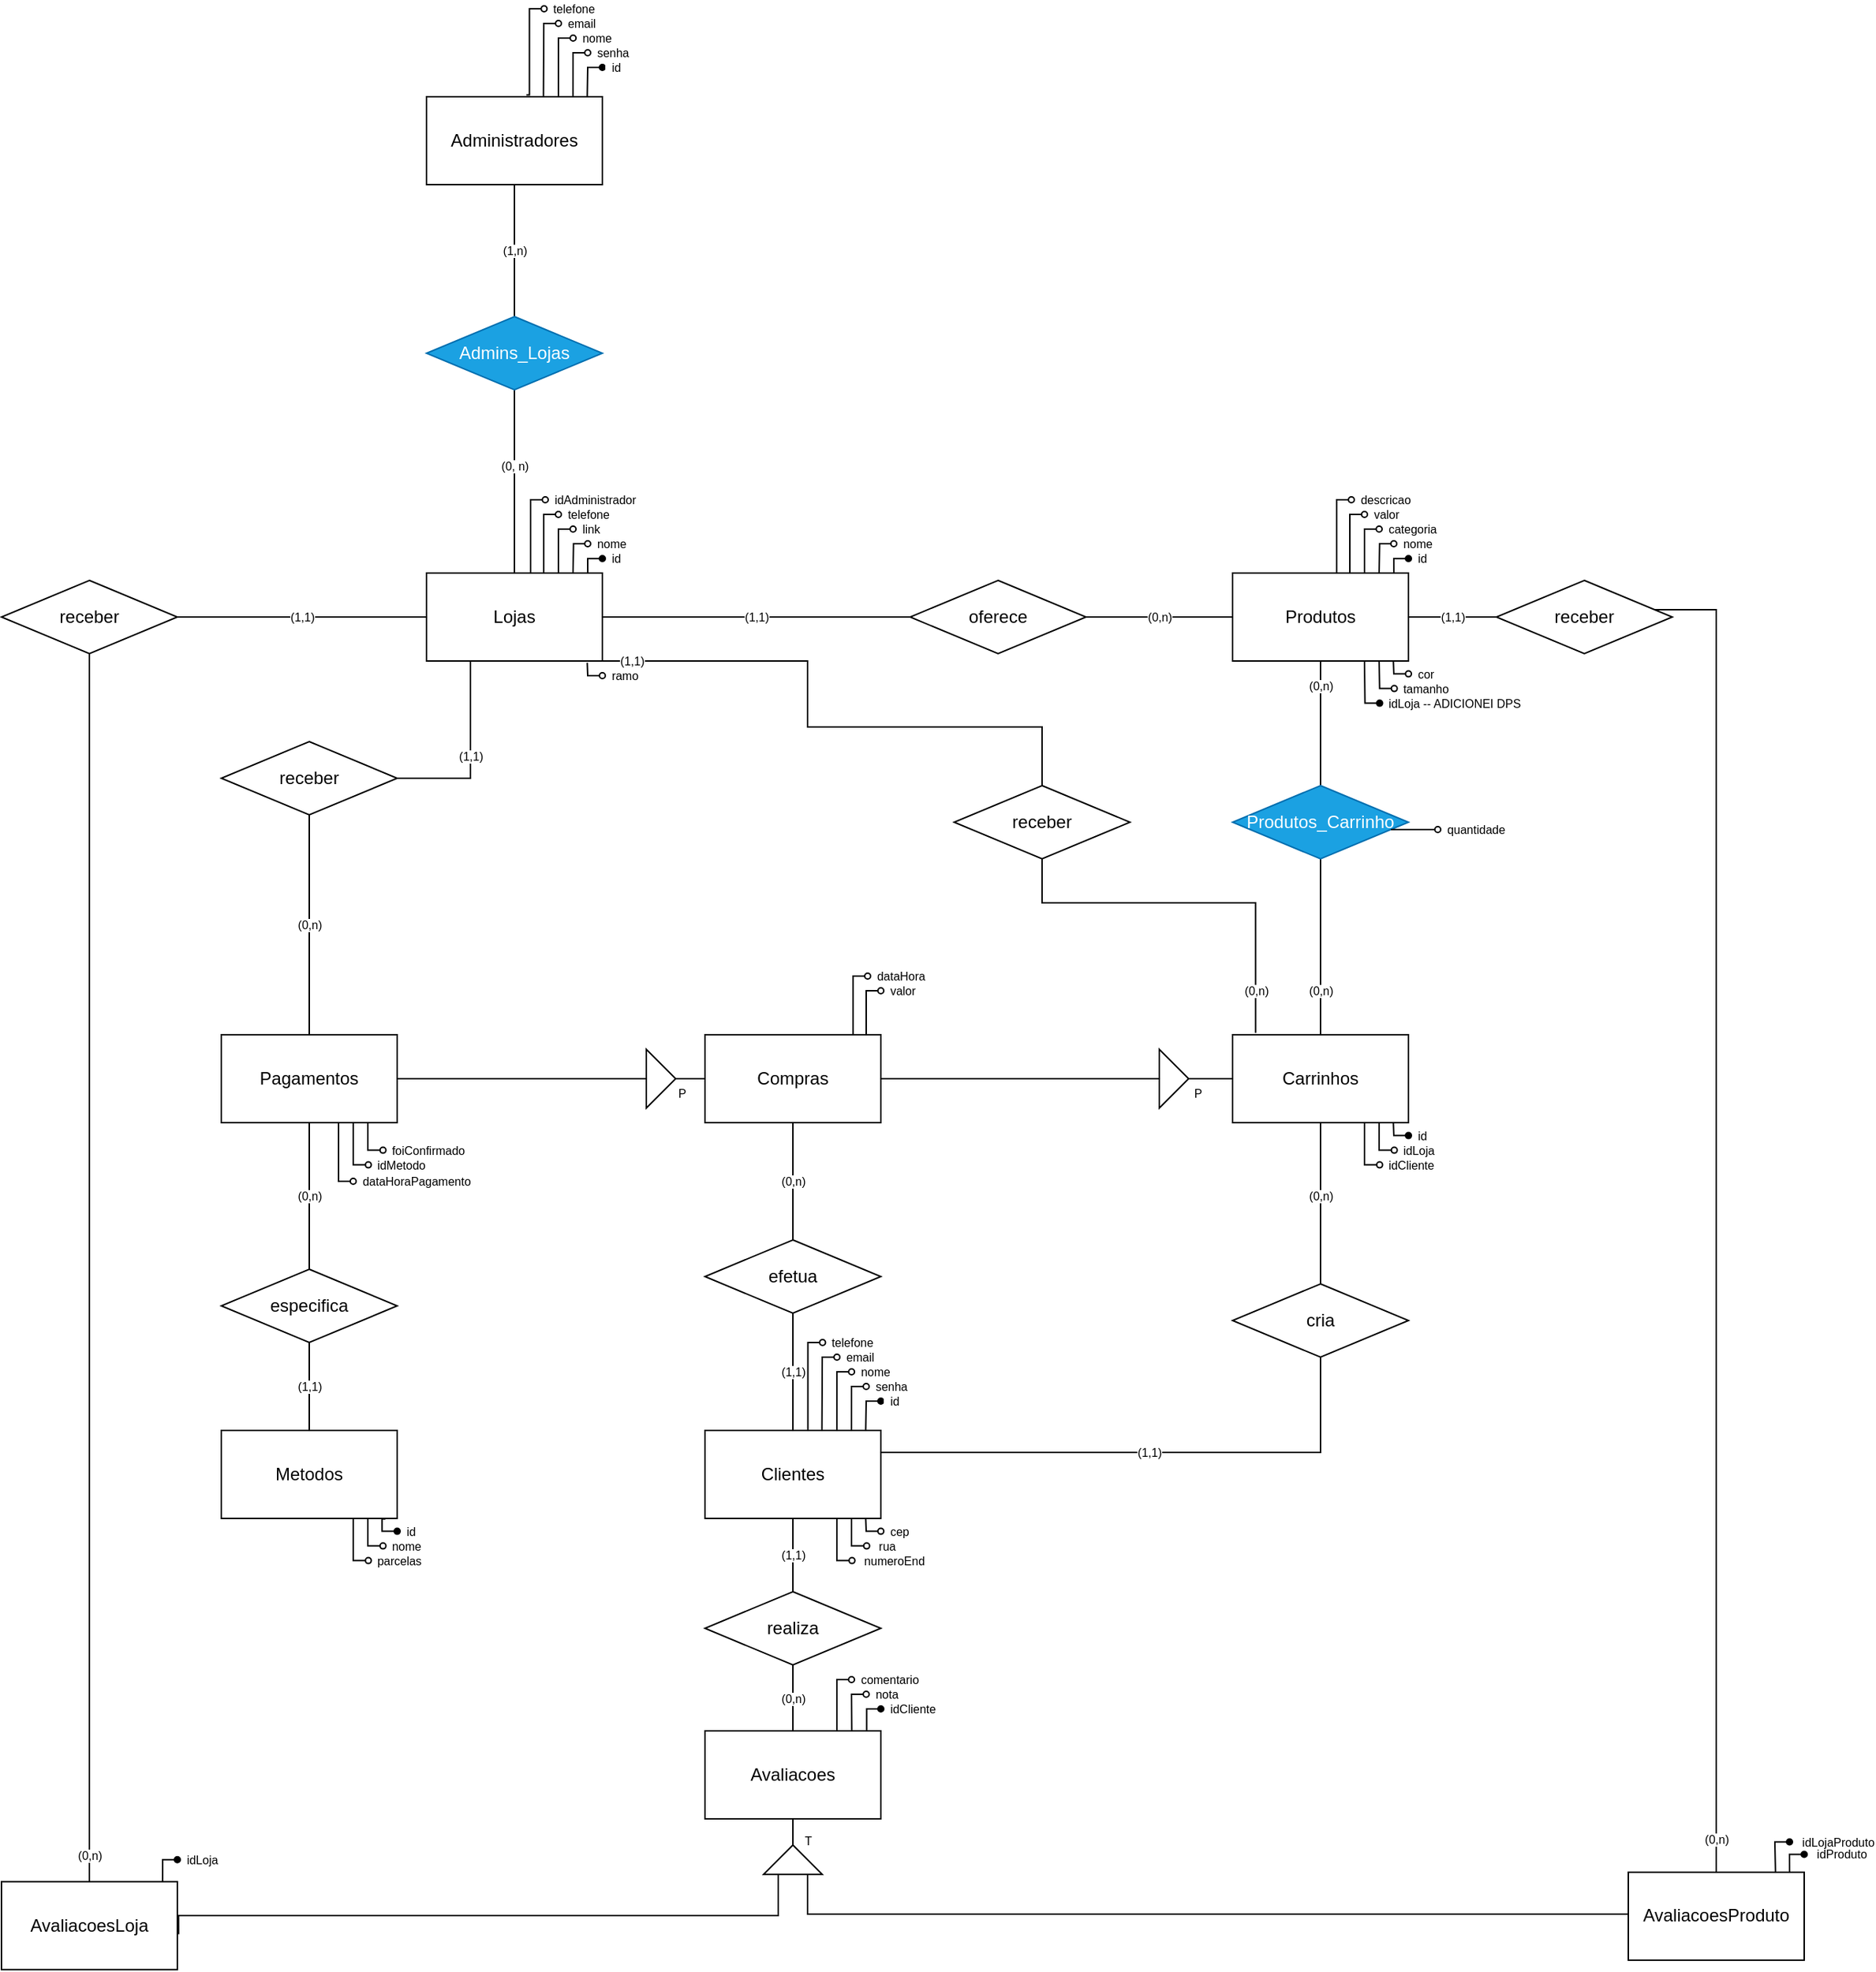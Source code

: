 <mxfile>
    <diagram id="R2lEEEUBdFMjLlhIrx00" name="Page-1">
        <mxGraphModel dx="958" dy="706" grid="1" gridSize="10" guides="1" tooltips="1" connect="1" arrows="1" fold="1" page="0" pageScale="1" pageWidth="850" pageHeight="1100" background="none" math="0" shadow="0" extFonts="Permanent Marker^https://fonts.googleapis.com/css?family=Permanent+Marker">
            <root>
                <mxCell id="0"/>
                <mxCell id="1" parent="0"/>
                <mxCell id="gfkWFcaRXmxyN_HxKn_e-24" value="(1,1)" style="edgeStyle=orthogonalEdgeStyle;rounded=0;orthogonalLoop=1;jettySize=auto;html=1;entryX=0;entryY=0.5;entryDx=0;entryDy=0;endArrow=none;endFill=0;endSize=3;fontSize=8;" parent="1" source="gfkWFcaRXmxyN_HxKn_e-1" target="gfkWFcaRXmxyN_HxKn_e-23" edge="1">
                    <mxGeometry relative="1" as="geometry"/>
                </mxCell>
                <mxCell id="gfkWFcaRXmxyN_HxKn_e-30" value="(0,n)" style="edgeStyle=orthogonalEdgeStyle;rounded=0;orthogonalLoop=1;jettySize=auto;html=1;entryX=0.5;entryY=0;entryDx=0;entryDy=0;fontSize=8;endArrow=none;endFill=0;endSize=3;" parent="1" source="gfkWFcaRXmxyN_HxKn_e-10" target="gfkWFcaRXmxyN_HxKn_e-26" edge="1">
                    <mxGeometry x="-0.6" relative="1" as="geometry">
                        <mxPoint as="offset"/>
                    </mxGeometry>
                </mxCell>
                <mxCell id="gfkWFcaRXmxyN_HxKn_e-44" value="(1,1)" style="edgeStyle=orthogonalEdgeStyle;rounded=0;orthogonalLoop=1;jettySize=auto;html=1;entryX=0;entryY=0.5;entryDx=0;entryDy=0;fontSize=8;endArrow=none;endFill=0;endSize=3;" parent="1" source="gfkWFcaRXmxyN_HxKn_e-10" target="gfkWFcaRXmxyN_HxKn_e-43" edge="1">
                    <mxGeometry relative="1" as="geometry"/>
                </mxCell>
                <mxCell id="gfkWFcaRXmxyN_HxKn_e-60" value="(0,n)" style="edgeStyle=orthogonalEdgeStyle;rounded=0;orthogonalLoop=1;jettySize=auto;html=1;entryX=0.5;entryY=1;entryDx=0;entryDy=0;fontSize=8;endArrow=none;endFill=0;endSize=3;" parent="1" source="gfkWFcaRXmxyN_HxKn_e-15" target="gfkWFcaRXmxyN_HxKn_e-62" edge="1">
                    <mxGeometry relative="1" as="geometry">
                        <mxPoint x="-40" y="640.0" as="targetPoint"/>
                    </mxGeometry>
                </mxCell>
                <mxCell id="gfkWFcaRXmxyN_HxKn_e-15" value="Pagamentos" style="rounded=0;whiteSpace=wrap;html=1;" parent="1" vertex="1">
                    <mxGeometry x="-100" y="710" width="120" height="60" as="geometry"/>
                </mxCell>
                <mxCell id="gfkWFcaRXmxyN_HxKn_e-55" value="(0,n)" style="edgeStyle=orthogonalEdgeStyle;rounded=0;orthogonalLoop=1;jettySize=auto;html=1;fontSize=8;endArrow=none;endFill=0;endSize=3;exitX=0.5;exitY=0;exitDx=0;exitDy=0;entryX=0.5;entryY=1;entryDx=0;entryDy=0;" parent="1" source="gfkWFcaRXmxyN_HxKn_e-18" target="gfkWFcaRXmxyN_HxKn_e-49" edge="1">
                    <mxGeometry x="-0.958" relative="1" as="geometry">
                        <mxPoint x="120" y="770" as="targetPoint"/>
                        <mxPoint as="offset"/>
                    </mxGeometry>
                </mxCell>
                <mxCell id="gfkWFcaRXmxyN_HxKn_e-21" value="(1,n)" style="edgeStyle=orthogonalEdgeStyle;rounded=0;orthogonalLoop=1;jettySize=auto;html=1;exitX=0.5;exitY=0;exitDx=0;exitDy=0;entryX=0.5;entryY=1;entryDx=0;entryDy=0;endArrow=none;endFill=0;endSize=3;fontSize=8;" parent="1" source="gfkWFcaRXmxyN_HxKn_e-20" target="gfkWFcaRXmxyN_HxKn_e-16" edge="1">
                    <mxGeometry relative="1" as="geometry"/>
                </mxCell>
                <mxCell id="gfkWFcaRXmxyN_HxKn_e-22" value="(0, n)" style="edgeStyle=orthogonalEdgeStyle;rounded=0;orthogonalLoop=1;jettySize=auto;html=1;exitX=0.5;exitY=1;exitDx=0;exitDy=0;entryX=0.5;entryY=0;entryDx=0;entryDy=0;endArrow=none;endFill=0;endSize=3;fontSize=8;" parent="1" source="gfkWFcaRXmxyN_HxKn_e-20" target="gfkWFcaRXmxyN_HxKn_e-1" edge="1">
                    <mxGeometry x="-0.167" relative="1" as="geometry">
                        <mxPoint as="offset"/>
                    </mxGeometry>
                </mxCell>
                <mxCell id="gfkWFcaRXmxyN_HxKn_e-20" value="Admins_Lojas" style="rhombus;whiteSpace=wrap;html=1;rounded=0;fillColor=#1ba1e2;fontColor=#ffffff;strokeColor=#006EAF;" parent="1" vertex="1">
                    <mxGeometry x="40" y="220" width="120" height="50" as="geometry"/>
                </mxCell>
                <mxCell id="gfkWFcaRXmxyN_HxKn_e-25" value="(0,n)" style="edgeStyle=orthogonalEdgeStyle;rounded=0;orthogonalLoop=1;jettySize=auto;html=1;entryX=0;entryY=0.5;entryDx=0;entryDy=0;endArrow=none;endFill=0;endSize=3;fontSize=8;" parent="1" source="gfkWFcaRXmxyN_HxKn_e-23" target="gfkWFcaRXmxyN_HxKn_e-10" edge="1">
                    <mxGeometry relative="1" as="geometry"/>
                </mxCell>
                <mxCell id="gfkWFcaRXmxyN_HxKn_e-23" value="oferece" style="rhombus;whiteSpace=wrap;html=1;rounded=0;" parent="1" vertex="1">
                    <mxGeometry x="370" y="400" width="120" height="50" as="geometry"/>
                </mxCell>
                <mxCell id="gfkWFcaRXmxyN_HxKn_e-31" value="(0,n)" style="edgeStyle=orthogonalEdgeStyle;rounded=0;orthogonalLoop=1;jettySize=auto;html=1;entryX=0.5;entryY=0;entryDx=0;entryDy=0;fontSize=8;endArrow=none;endFill=0;endSize=3;" parent="1" source="gfkWFcaRXmxyN_HxKn_e-26" target="gfkWFcaRXmxyN_HxKn_e-13" edge="1">
                    <mxGeometry x="0.5" relative="1" as="geometry">
                        <mxPoint as="offset"/>
                    </mxGeometry>
                </mxCell>
                <mxCell id="gfkWFcaRXmxyN_HxKn_e-38" value="(0,n)" style="edgeStyle=orthogonalEdgeStyle;rounded=0;orthogonalLoop=1;jettySize=auto;html=1;entryX=0.5;entryY=1;entryDx=0;entryDy=0;fontSize=8;endArrow=none;endFill=0;endSize=3;" parent="1" source="gfkWFcaRXmxyN_HxKn_e-37" target="gfkWFcaRXmxyN_HxKn_e-14" edge="1">
                    <mxGeometry relative="1" as="geometry"/>
                </mxCell>
                <mxCell id="gfkWFcaRXmxyN_HxKn_e-39" value="(1,1)" style="edgeStyle=orthogonalEdgeStyle;rounded=0;orthogonalLoop=1;jettySize=auto;html=1;entryX=0.5;entryY=0;entryDx=0;entryDy=0;fontSize=8;endArrow=none;endFill=0;endSize=3;" parent="1" source="gfkWFcaRXmxyN_HxKn_e-37" target="gfkWFcaRXmxyN_HxKn_e-12" edge="1">
                    <mxGeometry relative="1" as="geometry"/>
                </mxCell>
                <mxCell id="gfkWFcaRXmxyN_HxKn_e-37" value="efetua" style="rhombus;whiteSpace=wrap;html=1;rounded=0;" parent="1" vertex="1">
                    <mxGeometry x="230" y="850" width="120" height="50" as="geometry"/>
                </mxCell>
                <mxCell id="gfkWFcaRXmxyN_HxKn_e-45" value="(0,n)" style="edgeStyle=orthogonalEdgeStyle;rounded=0;orthogonalLoop=1;jettySize=auto;html=1;entryX=1;entryY=0.5;entryDx=0;entryDy=0;fontSize=8;endArrow=none;endFill=0;endSize=3;" parent="1" source="gfkWFcaRXmxyN_HxKn_e-43" target="gfkWFcaRXmxyN_HxKn_e-19" edge="1">
                    <mxGeometry x="0.773" relative="1" as="geometry">
                        <Array as="points">
                            <mxPoint x="920" y="420"/>
                            <mxPoint x="920" y="1305"/>
                        </Array>
                        <mxPoint as="offset"/>
                    </mxGeometry>
                </mxCell>
                <mxCell id="gfkWFcaRXmxyN_HxKn_e-43" value="receber" style="rhombus;whiteSpace=wrap;html=1;rounded=0;" parent="1" vertex="1">
                    <mxGeometry x="770" y="400" width="120" height="50" as="geometry"/>
                </mxCell>
                <mxCell id="gfkWFcaRXmxyN_HxKn_e-54" value="(1,1)" style="edgeStyle=orthogonalEdgeStyle;rounded=0;orthogonalLoop=1;jettySize=auto;html=1;fontSize=8;endArrow=none;endFill=0;endSize=3;" parent="1" source="gfkWFcaRXmxyN_HxKn_e-49" target="gfkWFcaRXmxyN_HxKn_e-1" edge="1">
                    <mxGeometry relative="1" as="geometry"/>
                </mxCell>
                <mxCell id="gfkWFcaRXmxyN_HxKn_e-49" value="receber" style="rhombus;whiteSpace=wrap;html=1;rounded=0;" parent="1" vertex="1">
                    <mxGeometry x="-250" y="400" width="120" height="50" as="geometry"/>
                </mxCell>
                <mxCell id="gfkWFcaRXmxyN_HxKn_e-63" value="(1,1)" style="edgeStyle=orthogonalEdgeStyle;rounded=0;orthogonalLoop=1;jettySize=auto;html=1;entryX=0.25;entryY=1;entryDx=0;entryDy=0;fontSize=8;endArrow=none;endFill=0;endSize=3;" parent="1" source="gfkWFcaRXmxyN_HxKn_e-62" target="gfkWFcaRXmxyN_HxKn_e-1" edge="1">
                    <mxGeometry relative="1" as="geometry"/>
                </mxCell>
                <mxCell id="gfkWFcaRXmxyN_HxKn_e-62" value="receber" style="rhombus;whiteSpace=wrap;html=1;rounded=0;" parent="1" vertex="1">
                    <mxGeometry x="-100" y="510" width="120" height="50" as="geometry"/>
                </mxCell>
                <mxCell id="Jxzh74amWTMp8yf76nDP-11" value="" style="group" parent="1" vertex="1" connectable="0">
                    <mxGeometry x="40" y="20" width="120" height="110" as="geometry"/>
                </mxCell>
                <mxCell id="Jxzh74amWTMp8yf76nDP-6" value="&amp;nbsp; id" style="edgeStyle=elbowEdgeStyle;rounded=0;orthogonalLoop=1;jettySize=auto;html=1;exitX=0.914;exitY=-0.002;exitDx=0;exitDy=0;endArrow=oval;endFill=1;endSize=4;exitPerimeter=0;fontSize=8;align=left;" parent="Jxzh74amWTMp8yf76nDP-11" source="gfkWFcaRXmxyN_HxKn_e-16" edge="1">
                    <mxGeometry x="1" relative="1" as="geometry">
                        <mxPoint x="120" y="30" as="targetPoint"/>
                        <Array as="points">
                            <mxPoint x="110" y="40"/>
                            <mxPoint x="110" y="40"/>
                        </Array>
                        <mxPoint as="offset"/>
                    </mxGeometry>
                </mxCell>
                <mxCell id="gfkWFcaRXmxyN_HxKn_e-16" value="Administradores" style="rounded=0;whiteSpace=wrap;html=1;" parent="Jxzh74amWTMp8yf76nDP-11" vertex="1">
                    <mxGeometry y="50" width="120" height="60" as="geometry"/>
                </mxCell>
                <mxCell id="Jxzh74amWTMp8yf76nDP-7" value="&amp;nbsp; senha" style="edgeStyle=elbowEdgeStyle;rounded=0;orthogonalLoop=1;jettySize=auto;html=1;endArrow=oval;endFill=0;endSize=4;exitX=0.833;exitY=0;exitDx=0;exitDy=0;exitPerimeter=0;fontSize=8;align=left;labelBackgroundColor=none;" parent="Jxzh74amWTMp8yf76nDP-11" source="gfkWFcaRXmxyN_HxKn_e-16" edge="1">
                    <mxGeometry x="0.998" relative="1" as="geometry">
                        <mxPoint x="110" y="20" as="targetPoint"/>
                        <mxPoint x="100" y="40" as="sourcePoint"/>
                        <Array as="points">
                            <mxPoint x="100" y="30"/>
                            <mxPoint x="100" y="30"/>
                        </Array>
                        <mxPoint as="offset"/>
                    </mxGeometry>
                </mxCell>
                <mxCell id="Jxzh74amWTMp8yf76nDP-8" value="&amp;nbsp; nome" style="edgeStyle=elbowEdgeStyle;rounded=0;orthogonalLoop=1;jettySize=auto;html=1;endArrow=oval;endFill=0;endSize=4;exitX=0.75;exitY=0;exitDx=0;exitDy=0;fontSize=8;align=left;labelBackgroundColor=none;" parent="Jxzh74amWTMp8yf76nDP-11" source="gfkWFcaRXmxyN_HxKn_e-16" edge="1">
                    <mxGeometry x="1" relative="1" as="geometry">
                        <mxPoint x="100.04" y="10" as="targetPoint"/>
                        <mxPoint x="90.0" y="40" as="sourcePoint"/>
                        <Array as="points">
                            <mxPoint x="90.04" y="20"/>
                            <mxPoint x="90.04" y="20"/>
                        </Array>
                        <mxPoint as="offset"/>
                    </mxGeometry>
                </mxCell>
                <mxCell id="Jxzh74amWTMp8yf76nDP-9" value="&amp;nbsp; email" style="edgeStyle=elbowEdgeStyle;rounded=0;orthogonalLoop=1;jettySize=auto;html=1;endArrow=oval;endFill=0;endSize=4;exitX=0.665;exitY=-0.002;exitDx=0;exitDy=0;fontSize=8;align=left;labelBackgroundColor=none;exitPerimeter=0;" parent="Jxzh74amWTMp8yf76nDP-11" source="gfkWFcaRXmxyN_HxKn_e-16" edge="1">
                    <mxGeometry x="1" relative="1" as="geometry">
                        <mxPoint x="90.04" as="targetPoint"/>
                        <mxPoint x="80" y="40" as="sourcePoint"/>
                        <Array as="points">
                            <mxPoint x="80.04" y="10"/>
                            <mxPoint x="80.04" y="10"/>
                        </Array>
                        <mxPoint as="offset"/>
                    </mxGeometry>
                </mxCell>
                <mxCell id="Jxzh74amWTMp8yf76nDP-10" value="&amp;nbsp; telefone" style="edgeStyle=elbowEdgeStyle;rounded=0;orthogonalLoop=1;jettySize=auto;html=1;endArrow=oval;endFill=0;endSize=4;exitX=0.568;exitY=-0.021;exitDx=0;exitDy=0;fontSize=8;align=left;labelBackgroundColor=none;exitPerimeter=0;" parent="Jxzh74amWTMp8yf76nDP-11" source="gfkWFcaRXmxyN_HxKn_e-16" edge="1">
                    <mxGeometry x="1" relative="1" as="geometry">
                        <mxPoint x="80.24" y="-10" as="targetPoint"/>
                        <mxPoint x="70.0" y="39.88" as="sourcePoint"/>
                        <Array as="points">
                            <mxPoint x="70.24"/>
                            <mxPoint x="70.24"/>
                        </Array>
                        <mxPoint as="offset"/>
                    </mxGeometry>
                </mxCell>
                <mxCell id="Jxzh74amWTMp8yf76nDP-73" value="" style="group" parent="1" vertex="1" connectable="0">
                    <mxGeometry x="230" y="930" width="120" height="138.8" as="geometry"/>
                </mxCell>
                <mxCell id="gfkWFcaRXmxyN_HxKn_e-12" value="Clientes" style="rounded=0;whiteSpace=wrap;html=1;" parent="Jxzh74amWTMp8yf76nDP-73" vertex="1">
                    <mxGeometry y="50" width="120" height="60" as="geometry"/>
                </mxCell>
                <mxCell id="Jxzh74amWTMp8yf76nDP-47" value="&amp;nbsp; id" style="edgeStyle=elbowEdgeStyle;rounded=0;orthogonalLoop=1;jettySize=auto;html=1;exitX=0.914;exitY=-0.002;exitDx=0;exitDy=0;endArrow=oval;endFill=1;endSize=4;exitPerimeter=0;fontSize=8;align=left;" parent="Jxzh74amWTMp8yf76nDP-73" edge="1">
                    <mxGeometry x="1" relative="1" as="geometry">
                        <mxPoint x="120" y="30" as="targetPoint"/>
                        <mxPoint x="109.68" y="49.88" as="sourcePoint"/>
                        <Array as="points">
                            <mxPoint x="110" y="40"/>
                            <mxPoint x="110" y="40"/>
                        </Array>
                        <mxPoint as="offset"/>
                    </mxGeometry>
                </mxCell>
                <mxCell id="Jxzh74amWTMp8yf76nDP-48" value="&amp;nbsp; senha" style="edgeStyle=elbowEdgeStyle;rounded=0;orthogonalLoop=1;jettySize=auto;html=1;endArrow=oval;endFill=0;endSize=4;exitX=0.833;exitY=0;exitDx=0;exitDy=0;exitPerimeter=0;fontSize=8;align=left;labelBackgroundColor=none;" parent="Jxzh74amWTMp8yf76nDP-73" edge="1">
                    <mxGeometry x="0.998" relative="1" as="geometry">
                        <mxPoint x="110" y="20" as="targetPoint"/>
                        <mxPoint x="99.96" y="50" as="sourcePoint"/>
                        <Array as="points">
                            <mxPoint x="100" y="30"/>
                            <mxPoint x="100" y="30"/>
                        </Array>
                        <mxPoint as="offset"/>
                    </mxGeometry>
                </mxCell>
                <mxCell id="Jxzh74amWTMp8yf76nDP-49" value="&amp;nbsp; nome" style="edgeStyle=elbowEdgeStyle;rounded=0;orthogonalLoop=1;jettySize=auto;html=1;endArrow=oval;endFill=0;endSize=4;exitX=0.75;exitY=0;exitDx=0;exitDy=0;fontSize=8;align=left;labelBackgroundColor=none;" parent="Jxzh74amWTMp8yf76nDP-73" edge="1">
                    <mxGeometry x="1" relative="1" as="geometry">
                        <mxPoint x="100.04" y="10" as="targetPoint"/>
                        <mxPoint x="90" y="50" as="sourcePoint"/>
                        <Array as="points">
                            <mxPoint x="90.04" y="20"/>
                            <mxPoint x="90.04" y="20"/>
                        </Array>
                        <mxPoint as="offset"/>
                    </mxGeometry>
                </mxCell>
                <mxCell id="Jxzh74amWTMp8yf76nDP-50" value="&amp;nbsp; email" style="edgeStyle=elbowEdgeStyle;rounded=0;orthogonalLoop=1;jettySize=auto;html=1;endArrow=oval;endFill=0;endSize=4;exitX=0.665;exitY=-0.002;exitDx=0;exitDy=0;fontSize=8;align=left;labelBackgroundColor=none;exitPerimeter=0;" parent="Jxzh74amWTMp8yf76nDP-73" edge="1">
                    <mxGeometry x="1" relative="1" as="geometry">
                        <mxPoint x="90.04" as="targetPoint"/>
                        <mxPoint x="79.8" y="49.88" as="sourcePoint"/>
                        <Array as="points">
                            <mxPoint x="80.04" y="10"/>
                            <mxPoint x="80.04" y="10"/>
                        </Array>
                        <mxPoint as="offset"/>
                    </mxGeometry>
                </mxCell>
                <mxCell id="Jxzh74amWTMp8yf76nDP-51" value="&amp;nbsp; telefone" style="edgeStyle=elbowEdgeStyle;rounded=0;orthogonalLoop=1;jettySize=auto;html=1;endArrow=oval;endFill=0;endSize=4;fontSize=8;align=left;labelBackgroundColor=none;" parent="Jxzh74amWTMp8yf76nDP-73" source="gfkWFcaRXmxyN_HxKn_e-12" edge="1">
                    <mxGeometry x="1" relative="1" as="geometry">
                        <mxPoint x="80.24" y="-10" as="targetPoint"/>
                        <mxPoint x="68.16" y="48.74" as="sourcePoint"/>
                        <Array as="points">
                            <mxPoint x="70.24"/>
                            <mxPoint x="70.24"/>
                        </Array>
                        <mxPoint as="offset"/>
                    </mxGeometry>
                </mxCell>
                <mxCell id="Jxzh74amWTMp8yf76nDP-52" value="&amp;nbsp; cep" style="edgeStyle=elbowEdgeStyle;rounded=0;orthogonalLoop=1;jettySize=auto;html=1;exitX=0.914;exitY=1.02;exitDx=0;exitDy=0;labelBackgroundColor=none;fontSize=8;endArrow=oval;endFill=0;endSize=4;exitPerimeter=0;align=left;" parent="Jxzh74amWTMp8yf76nDP-73" edge="1">
                    <mxGeometry x="1" relative="1" as="geometry">
                        <mxPoint x="120" y="118.8" as="targetPoint"/>
                        <mxPoint x="109.68" y="110" as="sourcePoint"/>
                        <Array as="points">
                            <mxPoint x="110" y="118.8"/>
                            <mxPoint x="90" y="118.8"/>
                        </Array>
                        <mxPoint as="offset"/>
                    </mxGeometry>
                </mxCell>
                <mxCell id="Jxzh74amWTMp8yf76nDP-53" value="&amp;nbsp; &amp;nbsp;rua" style="edgeStyle=elbowEdgeStyle;rounded=0;orthogonalLoop=1;jettySize=auto;html=1;labelBackgroundColor=none;fontSize=8;endArrow=oval;endFill=0;endSize=4;align=left;" parent="Jxzh74amWTMp8yf76nDP-73" edge="1">
                    <mxGeometry x="1" relative="1" as="geometry">
                        <mxPoint x="110.32" y="128.8" as="targetPoint"/>
                        <mxPoint x="100" y="110" as="sourcePoint"/>
                        <Array as="points">
                            <mxPoint x="100" y="80"/>
                            <mxPoint x="80.32" y="128.8"/>
                        </Array>
                        <mxPoint as="offset"/>
                    </mxGeometry>
                </mxCell>
                <mxCell id="Jxzh74amWTMp8yf76nDP-54" value="&amp;nbsp; &amp;nbsp;numeroEnd" style="edgeStyle=elbowEdgeStyle;rounded=0;orthogonalLoop=1;jettySize=auto;html=1;labelBackgroundColor=none;fontSize=8;endArrow=oval;endFill=0;endSize=4;align=left;exitX=0.75;exitY=1;exitDx=0;exitDy=0;" parent="Jxzh74amWTMp8yf76nDP-73" edge="1">
                    <mxGeometry x="0.994" relative="1" as="geometry">
                        <mxPoint x="100.32" y="138.8" as="targetPoint"/>
                        <mxPoint x="90" y="110" as="sourcePoint"/>
                        <Array as="points">
                            <mxPoint x="90" y="90"/>
                            <mxPoint x="70.32" y="138.8"/>
                        </Array>
                        <mxPoint as="offset"/>
                    </mxGeometry>
                </mxCell>
                <mxCell id="11" value="(1,1)" style="edgeStyle=elbowEdgeStyle;rounded=0;html=1;entryX=1;entryY=0.25;entryDx=0;entryDy=0;endArrow=none;endFill=0;exitX=0.5;exitY=1;exitDx=0;exitDy=0;jumpSize=5;fontSize=8;" parent="1" source="10" target="gfkWFcaRXmxyN_HxKn_e-12" edge="1">
                    <mxGeometry relative="1" as="geometry">
                        <Array as="points">
                            <mxPoint x="650" y="950"/>
                            <mxPoint x="640" y="970"/>
                        </Array>
                    </mxGeometry>
                </mxCell>
                <mxCell id="12" value="(0,n)" style="edgeStyle=elbowEdgeStyle;rounded=0;html=1;endArrow=none;endFill=0;exitX=0.5;exitY=0;exitDx=0;exitDy=0;fontSize=8;" parent="1" source="10" edge="1">
                    <mxGeometry relative="1" as="geometry">
                        <mxPoint x="640" y="770" as="targetPoint"/>
                        <Array as="points">
                            <mxPoint x="650" y="830"/>
                        </Array>
                    </mxGeometry>
                </mxCell>
                <mxCell id="10" value="cria" style="rhombus;whiteSpace=wrap;html=1;rounded=0;" parent="1" vertex="1">
                    <mxGeometry x="590" y="880" width="120" height="50" as="geometry"/>
                </mxCell>
                <mxCell id="20" value="(1,1)" style="edgeStyle=orthogonalEdgeStyle;rounded=0;jumpSize=5;html=1;entryX=0.75;entryY=1;entryDx=0;entryDy=0;fontSize=8;endArrow=none;endFill=0;" parent="1" source="19" target="gfkWFcaRXmxyN_HxKn_e-1" edge="1">
                    <mxGeometry x="0.76" relative="1" as="geometry">
                        <Array as="points">
                            <mxPoint x="460" y="500"/>
                            <mxPoint x="300" y="500"/>
                        </Array>
                        <mxPoint as="offset"/>
                    </mxGeometry>
                </mxCell>
                <mxCell id="21" value="(0,n)" style="edgeStyle=orthogonalEdgeStyle;rounded=0;jumpSize=5;html=1;entryX=0.131;entryY=-0.021;entryDx=0;entryDy=0;fontSize=8;endArrow=none;endFill=0;exitX=0.5;exitY=1;exitDx=0;exitDy=0;entryPerimeter=0;" parent="1" source="19" target="gfkWFcaRXmxyN_HxKn_e-13" edge="1">
                    <mxGeometry x="0.783" relative="1" as="geometry">
                        <Array as="points">
                            <mxPoint x="460" y="620"/>
                            <mxPoint x="606" y="620"/>
                        </Array>
                        <mxPoint as="offset"/>
                    </mxGeometry>
                </mxCell>
                <mxCell id="19" value="receber" style="rhombus;whiteSpace=wrap;html=1;rounded=0;" parent="1" vertex="1">
                    <mxGeometry x="400" y="540" width="120" height="50" as="geometry"/>
                </mxCell>
                <mxCell id="24" value="" style="group" parent="1" vertex="1" connectable="0">
                    <mxGeometry x="590" y="540" width="128" height="50" as="geometry"/>
                </mxCell>
                <mxCell id="gfkWFcaRXmxyN_HxKn_e-26" value="Produtos_Carrinho" style="rhombus;whiteSpace=wrap;html=1;rounded=0;fillColor=#1ba1e2;fontColor=#ffffff;strokeColor=#006EAF;" parent="24" vertex="1">
                    <mxGeometry width="120" height="50" as="geometry"/>
                </mxCell>
                <mxCell id="Jxzh74amWTMp8yf76nDP-60" value="&amp;nbsp; quantidade" style="edgeStyle=elbowEdgeStyle;rounded=0;orthogonalLoop=1;jettySize=auto;html=1;labelBackgroundColor=none;fontSize=8;endArrow=oval;endFill=0;endSize=4;align=left;" parent="24" source="gfkWFcaRXmxyN_HxKn_e-26" edge="1">
                    <mxGeometry x="1" relative="1" as="geometry">
                        <mxPoint x="140" y="30" as="targetPoint"/>
                        <mxPoint x="80" y="50" as="sourcePoint"/>
                        <Array as="points">
                            <mxPoint x="70" y="50"/>
                            <mxPoint x="128" y="50"/>
                        </Array>
                        <mxPoint as="offset"/>
                    </mxGeometry>
                </mxCell>
                <mxCell id="27" value="" style="group" parent="1" vertex="1" connectable="0">
                    <mxGeometry x="590" y="345" width="120" height="138.8" as="geometry"/>
                </mxCell>
                <mxCell id="gfkWFcaRXmxyN_HxKn_e-10" value="Produtos" style="rounded=0;whiteSpace=wrap;html=1;" parent="27" vertex="1">
                    <mxGeometry y="50" width="120" height="60" as="geometry"/>
                </mxCell>
                <mxCell id="Jxzh74amWTMp8yf76nDP-22" value="&amp;nbsp; id" style="edgeStyle=elbowEdgeStyle;rounded=0;orthogonalLoop=1;jettySize=auto;html=1;endArrow=oval;endFill=1;endSize=4;fontSize=8;align=left;labelBackgroundColor=none;exitX=0.917;exitY=-0.008;exitDx=0;exitDy=0;exitPerimeter=0;" parent="27" edge="1">
                    <mxGeometry x="1" relative="1" as="geometry">
                        <mxPoint x="120" y="40.12" as="targetPoint"/>
                        <mxPoint x="110.04" y="49.52" as="sourcePoint"/>
                        <Array as="points">
                            <mxPoint x="110" y="50.12"/>
                            <mxPoint x="110" y="50.12"/>
                        </Array>
                        <mxPoint as="offset"/>
                    </mxGeometry>
                </mxCell>
                <mxCell id="Jxzh74amWTMp8yf76nDP-23" value="&amp;nbsp; nome" style="edgeStyle=elbowEdgeStyle;rounded=0;orthogonalLoop=1;jettySize=auto;html=1;endArrow=oval;endFill=0;endSize=4;fontSize=8;align=left;labelBackgroundColor=none;" parent="27" edge="1">
                    <mxGeometry x="1" relative="1" as="geometry">
                        <mxPoint x="110" y="30" as="targetPoint"/>
                        <mxPoint x="100" y="50" as="sourcePoint"/>
                        <Array as="points">
                            <mxPoint x="100.32" y="50.12"/>
                        </Array>
                        <mxPoint as="offset"/>
                    </mxGeometry>
                </mxCell>
                <mxCell id="Jxzh74amWTMp8yf76nDP-24" value="&amp;nbsp; categoria" style="edgeStyle=elbowEdgeStyle;rounded=0;orthogonalLoop=1;jettySize=auto;html=1;endArrow=oval;endFill=0;endSize=4;fontSize=8;align=left;labelBackgroundColor=none;" parent="27" edge="1">
                    <mxGeometry x="1" relative="1" as="geometry">
                        <mxPoint x="100" y="20" as="targetPoint"/>
                        <mxPoint x="90" y="50" as="sourcePoint"/>
                        <Array as="points">
                            <mxPoint x="90" y="30"/>
                            <mxPoint x="90.32" y="40.12"/>
                        </Array>
                        <mxPoint as="offset"/>
                    </mxGeometry>
                </mxCell>
                <mxCell id="Jxzh74amWTMp8yf76nDP-25" value="&amp;nbsp; valor" style="edgeStyle=elbowEdgeStyle;rounded=0;orthogonalLoop=1;jettySize=auto;html=1;exitX=0.658;exitY=0;exitDx=0;exitDy=0;endArrow=oval;endFill=0;endSize=4;fontSize=8;align=left;labelBackgroundColor=none;exitPerimeter=0;" parent="27" edge="1">
                    <mxGeometry x="1" relative="1" as="geometry">
                        <mxPoint x="90" y="10" as="targetPoint"/>
                        <mxPoint x="78.96" y="50" as="sourcePoint"/>
                        <Array as="points">
                            <mxPoint x="80" y="10"/>
                            <mxPoint x="80" y="20"/>
                            <mxPoint x="80" y="30"/>
                            <mxPoint x="80" y="10"/>
                            <mxPoint x="80.32" y="20.12"/>
                        </Array>
                        <mxPoint as="offset"/>
                    </mxGeometry>
                </mxCell>
                <mxCell id="Jxzh74amWTMp8yf76nDP-26" value="&amp;nbsp; descricao" style="edgeStyle=elbowEdgeStyle;rounded=0;orthogonalLoop=1;jettySize=auto;html=1;exitX=0.583;exitY=0;exitDx=0;exitDy=0;endArrow=oval;endFill=0;endSize=4;fontSize=8;align=left;labelBackgroundColor=none;exitPerimeter=0;" parent="27" edge="1">
                    <mxGeometry x="1" relative="1" as="geometry">
                        <mxPoint x="81.04" as="targetPoint"/>
                        <mxPoint x="69.96" y="50" as="sourcePoint"/>
                        <Array as="points">
                            <mxPoint x="71.04"/>
                            <mxPoint x="71.04" y="10"/>
                            <mxPoint x="71.04" y="20"/>
                            <mxPoint x="71.04"/>
                            <mxPoint x="71.36" y="10.12"/>
                        </Array>
                        <mxPoint as="offset"/>
                    </mxGeometry>
                </mxCell>
                <mxCell id="Jxzh74amWTMp8yf76nDP-27" value="&amp;nbsp; cor" style="edgeStyle=elbowEdgeStyle;rounded=0;orthogonalLoop=1;jettySize=auto;html=1;exitX=0.914;exitY=1.02;exitDx=0;exitDy=0;labelBackgroundColor=none;fontSize=8;endArrow=oval;endFill=0;endSize=4;exitPerimeter=0;align=left;" parent="27" edge="1">
                    <mxGeometry x="1" relative="1" as="geometry">
                        <mxPoint x="120" y="118.8" as="targetPoint"/>
                        <mxPoint x="109.68" y="110.0" as="sourcePoint"/>
                        <Array as="points">
                            <mxPoint x="110" y="118.8"/>
                            <mxPoint x="90" y="118.8"/>
                        </Array>
                        <mxPoint as="offset"/>
                    </mxGeometry>
                </mxCell>
                <mxCell id="Jxzh74amWTMp8yf76nDP-28" value="&amp;nbsp; tamanho" style="edgeStyle=elbowEdgeStyle;rounded=0;orthogonalLoop=1;jettySize=auto;html=1;labelBackgroundColor=none;fontSize=8;endArrow=oval;endFill=0;endSize=4;align=left;" parent="27" edge="1">
                    <mxGeometry x="1" relative="1" as="geometry">
                        <mxPoint x="110.32" y="128.8" as="targetPoint"/>
                        <mxPoint x="100" y="110" as="sourcePoint"/>
                        <Array as="points">
                            <mxPoint x="100.32" y="128.8"/>
                            <mxPoint x="80.32" y="128.8"/>
                        </Array>
                        <mxPoint as="offset"/>
                    </mxGeometry>
                </mxCell>
                <mxCell id="22" value="&amp;nbsp; idLoja -- ADICIONEI DPS" style="edgeStyle=elbowEdgeStyle;rounded=0;orthogonalLoop=1;jettySize=auto;html=1;labelBackgroundColor=none;fontSize=8;endArrow=oval;endFill=1;endSize=4;align=left;exitX=0.75;exitY=1;exitDx=0;exitDy=0;" parent="27" source="gfkWFcaRXmxyN_HxKn_e-10" edge="1">
                    <mxGeometry x="1" relative="1" as="geometry">
                        <mxPoint x="100.32" y="138.8" as="targetPoint"/>
                        <mxPoint x="90" y="120" as="sourcePoint"/>
                        <Array as="points">
                            <mxPoint x="90.32" y="138.8"/>
                            <mxPoint x="70.32" y="138.8"/>
                        </Array>
                        <mxPoint as="offset"/>
                    </mxGeometry>
                </mxCell>
                <mxCell id="31" value="&amp;nbsp; foiConfirmado" style="edgeStyle=elbowEdgeStyle;rounded=0;orthogonalLoop=1;jettySize=auto;html=1;labelBackgroundColor=none;fontSize=8;endArrow=oval;endFill=0;endSize=4;align=left;" parent="1" edge="1">
                    <mxGeometry x="1" relative="1" as="geometry">
                        <mxPoint x="10.32" y="788.8" as="targetPoint"/>
                        <mxPoint y="770" as="sourcePoint"/>
                        <Array as="points">
                            <mxPoint y="770"/>
                            <mxPoint y="740"/>
                            <mxPoint x="-19.68" y="788.8"/>
                        </Array>
                        <mxPoint as="offset"/>
                    </mxGeometry>
                </mxCell>
                <mxCell id="32" value="&amp;nbsp; idMetodo" style="edgeStyle=elbowEdgeStyle;rounded=0;orthogonalLoop=1;jettySize=auto;html=1;labelBackgroundColor=none;fontSize=8;endArrow=oval;endFill=0;endSize=4;align=left;" parent="1" edge="1">
                    <mxGeometry x="1" relative="1" as="geometry">
                        <mxPoint x="0.32" y="798.8" as="targetPoint"/>
                        <mxPoint x="-10" y="770" as="sourcePoint"/>
                        <Array as="points">
                            <mxPoint x="-10" y="750"/>
                            <mxPoint x="-29.68" y="798.8"/>
                        </Array>
                        <mxPoint as="offset"/>
                    </mxGeometry>
                </mxCell>
                <mxCell id="34" value="&amp;nbsp; dataHoraPagamento" style="edgeStyle=elbowEdgeStyle;rounded=0;orthogonalLoop=1;jettySize=auto;html=1;labelBackgroundColor=none;fontSize=8;endArrow=oval;endFill=0;endSize=4;align=left;" parent="1" edge="1">
                    <mxGeometry x="1" relative="1" as="geometry">
                        <mxPoint x="-10" y="810" as="targetPoint"/>
                        <mxPoint x="-20" y="770" as="sourcePoint"/>
                        <Array as="points">
                            <mxPoint x="-20" y="810"/>
                            <mxPoint x="-20" y="790"/>
                            <mxPoint x="-30" y="770"/>
                            <mxPoint x="-30" y="771.2"/>
                            <mxPoint x="-49.68" y="820"/>
                        </Array>
                        <mxPoint as="offset"/>
                    </mxGeometry>
                </mxCell>
                <mxCell id="45" value="(0,n)" style="edgeStyle=orthogonalEdgeStyle;rounded=0;jumpSize=5;html=1;entryX=0.5;entryY=1;entryDx=0;entryDy=0;fontSize=8;endArrow=none;endFill=0;" parent="1" source="42" target="gfkWFcaRXmxyN_HxKn_e-15" edge="1">
                    <mxGeometry relative="1" as="geometry"/>
                </mxCell>
                <mxCell id="42" value="especifica" style="rhombus;whiteSpace=wrap;html=1;rounded=0;" parent="1" vertex="1">
                    <mxGeometry x="-100" y="870" width="120" height="50" as="geometry"/>
                </mxCell>
                <mxCell id="44" value="(1,1)" style="edgeStyle=orthogonalEdgeStyle;rounded=0;jumpSize=5;html=1;fontSize=8;endArrow=none;endFill=0;" parent="1" source="35" target="42" edge="1">
                    <mxGeometry relative="1" as="geometry"/>
                </mxCell>
                <mxCell id="35" value="Metodos" style="rounded=0;whiteSpace=wrap;html=1;" parent="1" vertex="1">
                    <mxGeometry x="-100" y="980" width="120" height="60" as="geometry"/>
                </mxCell>
                <mxCell id="36" value="&amp;nbsp; id" style="edgeStyle=elbowEdgeStyle;rounded=0;orthogonalLoop=1;jettySize=auto;html=1;labelBackgroundColor=none;fontSize=8;endArrow=oval;endFill=1;endSize=4;align=left;exitX=0.933;exitY=1.007;exitDx=0;exitDy=0;exitPerimeter=0;" parent="1" edge="1">
                    <mxGeometry x="1" relative="1" as="geometry">
                        <mxPoint x="20.0" y="1048.8" as="targetPoint"/>
                        <mxPoint x="11.96" y="1040.42" as="sourcePoint"/>
                        <Array as="points">
                            <mxPoint x="9.68" y="1000"/>
                            <mxPoint x="-10.0" y="1048.8"/>
                        </Array>
                        <mxPoint as="offset"/>
                    </mxGeometry>
                </mxCell>
                <mxCell id="37" value="&amp;nbsp; nome" style="edgeStyle=elbowEdgeStyle;rounded=0;orthogonalLoop=1;jettySize=auto;html=1;labelBackgroundColor=none;fontSize=8;endArrow=oval;endFill=0;endSize=4;align=left;" parent="1" edge="1">
                    <mxGeometry x="1" relative="1" as="geometry">
                        <mxPoint x="10.32" y="1058.8" as="targetPoint"/>
                        <mxPoint y="1040" as="sourcePoint"/>
                        <Array as="points">
                            <mxPoint y="1040"/>
                            <mxPoint y="1010"/>
                            <mxPoint x="-19.68" y="1058.8"/>
                        </Array>
                        <mxPoint as="offset"/>
                    </mxGeometry>
                </mxCell>
                <mxCell id="46" value="&amp;nbsp; parcelas" style="edgeStyle=elbowEdgeStyle;rounded=0;orthogonalLoop=1;jettySize=auto;html=1;labelBackgroundColor=none;fontSize=8;endArrow=oval;endFill=0;endSize=4;align=left;exitX=0.75;exitY=1;exitDx=0;exitDy=0;" parent="1" source="35" edge="1">
                    <mxGeometry x="1" relative="1" as="geometry">
                        <mxPoint x="0.32" y="1068.8" as="targetPoint"/>
                        <mxPoint x="-10" y="1050" as="sourcePoint"/>
                        <Array as="points">
                            <mxPoint x="-10" y="1050"/>
                            <mxPoint x="-10" y="1020"/>
                            <mxPoint x="-29.68" y="1068.8"/>
                        </Array>
                        <mxPoint as="offset"/>
                    </mxGeometry>
                </mxCell>
                <mxCell id="50" value="&amp;nbsp; idCliente" style="edgeStyle=elbowEdgeStyle;rounded=0;orthogonalLoop=1;jettySize=auto;html=1;endArrow=oval;endFill=1;endSize=4;fontSize=8;align=left;labelBackgroundColor=none;" parent="1" source="54" edge="1">
                    <mxGeometry x="1" relative="1" as="geometry">
                        <mxPoint x="350.0" y="1170" as="targetPoint"/>
                        <mxPoint x="340" y="1180" as="sourcePoint"/>
                        <Array as="points">
                            <mxPoint x="340.32" y="1190.12"/>
                        </Array>
                        <mxPoint as="offset"/>
                    </mxGeometry>
                </mxCell>
                <mxCell id="52" value="&amp;nbsp; nota" style="edgeStyle=elbowEdgeStyle;rounded=0;orthogonalLoop=1;jettySize=auto;html=1;endArrow=oval;endFill=0;endSize=4;fontSize=8;align=left;labelBackgroundColor=none;exitX=0.835;exitY=0.018;exitDx=0;exitDy=0;exitPerimeter=0;" parent="1" source="54" edge="1">
                    <mxGeometry x="1" relative="1" as="geometry">
                        <mxPoint x="340" y="1160" as="targetPoint"/>
                        <mxPoint x="310" y="1180" as="sourcePoint"/>
                        <Array as="points">
                            <mxPoint x="330" y="1170"/>
                            <mxPoint x="320" y="1170"/>
                            <mxPoint x="310" y="1150"/>
                            <mxPoint x="310.32" y="1160.12"/>
                        </Array>
                        <mxPoint as="offset"/>
                    </mxGeometry>
                </mxCell>
                <mxCell id="53" value="&amp;nbsp; comentario" style="edgeStyle=elbowEdgeStyle;rounded=0;orthogonalLoop=1;jettySize=auto;html=1;endArrow=oval;endFill=0;endSize=4;fontSize=8;align=left;labelBackgroundColor=none;" parent="1" source="54" edge="1">
                    <mxGeometry x="1" relative="1" as="geometry">
                        <mxPoint x="330" y="1150" as="targetPoint"/>
                        <mxPoint x="300" y="1180" as="sourcePoint"/>
                        <Array as="points">
                            <mxPoint x="320" y="1170"/>
                            <mxPoint x="300.32" y="1150.12"/>
                        </Array>
                        <mxPoint as="offset"/>
                    </mxGeometry>
                </mxCell>
                <mxCell id="54" value="Avaliacoes" style="rounded=0;whiteSpace=wrap;html=1;" parent="1" vertex="1">
                    <mxGeometry x="230" y="1185" width="120" height="60" as="geometry"/>
                </mxCell>
                <mxCell id="56" value="(1,1)" style="edgeStyle=orthogonalEdgeStyle;rounded=0;jumpSize=5;html=1;fontSize=8;endArrow=none;endFill=0;" parent="1" source="55" edge="1">
                    <mxGeometry relative="1" as="geometry">
                        <mxPoint x="290" y="1040" as="targetPoint"/>
                    </mxGeometry>
                </mxCell>
                <mxCell id="57" value="(0,n)" style="edgeStyle=orthogonalEdgeStyle;rounded=0;jumpSize=5;html=1;entryX=0.5;entryY=0;entryDx=0;entryDy=0;fontSize=8;endArrow=none;endFill=0;" parent="1" source="55" target="54" edge="1">
                    <mxGeometry relative="1" as="geometry"/>
                </mxCell>
                <mxCell id="55" value="realiza" style="rhombus;whiteSpace=wrap;html=1;rounded=0;" parent="1" vertex="1">
                    <mxGeometry x="230" y="1090" width="120" height="50" as="geometry"/>
                </mxCell>
                <mxCell id="62" value="T" style="edgeStyle=orthogonalEdgeStyle;rounded=0;jumpSize=5;html=1;entryX=0.5;entryY=1;entryDx=0;entryDy=0;fontSize=8;endArrow=none;endFill=0;" parent="1" source="60" target="54" edge="1">
                    <mxGeometry x="-0.741" y="-10" relative="1" as="geometry">
                        <mxPoint as="offset"/>
                    </mxGeometry>
                </mxCell>
                <mxCell id="63" style="edgeStyle=orthogonalEdgeStyle;rounded=0;jumpSize=5;html=1;entryX=1.007;entryY=0.599;entryDx=0;entryDy=0;entryPerimeter=0;fontSize=8;endArrow=none;endFill=0;exitX=0;exitY=0.25;exitDx=0;exitDy=0;" parent="1" source="60" target="gfkWFcaRXmxyN_HxKn_e-18" edge="1">
                    <mxGeometry relative="1" as="geometry">
                        <Array as="points">
                            <mxPoint x="280" y="1311"/>
                        </Array>
                    </mxGeometry>
                </mxCell>
                <mxCell id="60" value="" style="triangle;whiteSpace=wrap;html=1;fontSize=8;rotation=-90;" parent="1" vertex="1">
                    <mxGeometry x="280" y="1252.86" width="20" height="40" as="geometry"/>
                </mxCell>
                <mxCell id="65" style="edgeStyle=orthogonalEdgeStyle;rounded=0;jumpSize=5;html=1;entryX=0;entryY=0.75;entryDx=0;entryDy=0;fontSize=8;endArrow=none;endFill=0;" parent="1" source="gfkWFcaRXmxyN_HxKn_e-19" target="60" edge="1">
                    <mxGeometry relative="1" as="geometry">
                        <Array as="points">
                            <mxPoint x="300" y="1310"/>
                        </Array>
                    </mxGeometry>
                </mxCell>
                <mxCell id="66" value="" style="group" parent="1" vertex="1" connectable="0">
                    <mxGeometry x="-250" y="1272.86" width="120" height="75" as="geometry"/>
                </mxCell>
                <mxCell id="Jxzh74amWTMp8yf76nDP-68" value="&amp;nbsp; idLoja" style="edgeStyle=elbowEdgeStyle;rounded=0;orthogonalLoop=1;jettySize=auto;html=1;endArrow=oval;endFill=1;endSize=4;fontSize=8;align=left;labelBackgroundColor=none;exitX=0.916;exitY=0.001;exitDx=0;exitDy=0;exitPerimeter=0;" parent="66" source="gfkWFcaRXmxyN_HxKn_e-18" edge="1">
                    <mxGeometry x="1" relative="1" as="geometry">
                        <mxPoint x="120" as="targetPoint"/>
                        <mxPoint x="100" y="10" as="sourcePoint"/>
                        <Array as="points">
                            <mxPoint x="110" y="10"/>
                            <mxPoint x="100"/>
                            <mxPoint x="100.32" y="10.12"/>
                        </Array>
                        <mxPoint as="offset"/>
                    </mxGeometry>
                </mxCell>
                <mxCell id="gfkWFcaRXmxyN_HxKn_e-18" value="AvaliacoesLoja" style="rounded=0;whiteSpace=wrap;html=1;" parent="66" vertex="1">
                    <mxGeometry y="15" width="120" height="60" as="geometry"/>
                </mxCell>
                <mxCell id="69" value="P" style="edgeStyle=orthogonalEdgeStyle;rounded=0;jumpSize=5;html=1;entryX=0;entryY=0.5;entryDx=0;entryDy=0;fontSize=8;endArrow=none;endFill=0;" parent="1" source="68" target="gfkWFcaRXmxyN_HxKn_e-13" edge="1">
                    <mxGeometry x="-0.6" y="-10" relative="1" as="geometry">
                        <mxPoint as="offset"/>
                    </mxGeometry>
                </mxCell>
                <mxCell id="70" style="edgeStyle=orthogonalEdgeStyle;rounded=0;jumpSize=5;html=1;entryX=1;entryY=0.5;entryDx=0;entryDy=0;fontSize=8;endArrow=none;endFill=0;" parent="1" source="68" target="gfkWFcaRXmxyN_HxKn_e-14" edge="1">
                    <mxGeometry relative="1" as="geometry"/>
                </mxCell>
                <mxCell id="68" value="" style="triangle;whiteSpace=wrap;html=1;fontSize=8;rotation=0;" parent="1" vertex="1">
                    <mxGeometry x="540" y="720.0" width="20" height="40" as="geometry"/>
                </mxCell>
                <mxCell id="71" value="" style="group" parent="1" vertex="1" connectable="0">
                    <mxGeometry x="590" y="710" width="120" height="88.8" as="geometry"/>
                </mxCell>
                <mxCell id="gfkWFcaRXmxyN_HxKn_e-13" value="Carrinhos" style="rounded=0;whiteSpace=wrap;html=1;" parent="71" vertex="1">
                    <mxGeometry width="120" height="60" as="geometry"/>
                </mxCell>
                <mxCell id="Jxzh74amWTMp8yf76nDP-36" value="&amp;nbsp; id" style="edgeStyle=elbowEdgeStyle;rounded=0;orthogonalLoop=1;jettySize=auto;html=1;exitX=0.914;exitY=1.02;exitDx=0;exitDy=0;labelBackgroundColor=none;fontSize=8;endArrow=oval;endFill=1;endSize=4;exitPerimeter=0;align=left;" parent="71" edge="1">
                    <mxGeometry x="1" relative="1" as="geometry">
                        <mxPoint x="120" y="68.8" as="targetPoint"/>
                        <mxPoint x="109.68" y="60" as="sourcePoint"/>
                        <Array as="points">
                            <mxPoint x="110" y="68.8"/>
                            <mxPoint x="90" y="68.8"/>
                        </Array>
                        <mxPoint as="offset"/>
                    </mxGeometry>
                </mxCell>
                <mxCell id="Jxzh74amWTMp8yf76nDP-37" value="&amp;nbsp; idLoja" style="edgeStyle=elbowEdgeStyle;rounded=0;orthogonalLoop=1;jettySize=auto;html=1;labelBackgroundColor=none;fontSize=8;endArrow=oval;endFill=0;endSize=4;align=left;" parent="71" edge="1">
                    <mxGeometry x="1" relative="1" as="geometry">
                        <mxPoint x="110.32" y="78.8" as="targetPoint"/>
                        <mxPoint x="100" y="60" as="sourcePoint"/>
                        <Array as="points">
                            <mxPoint x="100" y="30"/>
                            <mxPoint x="80.32" y="78.8"/>
                        </Array>
                        <mxPoint as="offset"/>
                    </mxGeometry>
                </mxCell>
                <mxCell id="Jxzh74amWTMp8yf76nDP-38" value="&amp;nbsp; idCliente" style="edgeStyle=elbowEdgeStyle;rounded=0;orthogonalLoop=1;jettySize=auto;html=1;labelBackgroundColor=none;fontSize=8;endArrow=oval;endFill=0;endSize=4;align=left;exitX=0.75;exitY=1;exitDx=0;exitDy=0;" parent="71" source="gfkWFcaRXmxyN_HxKn_e-13" edge="1">
                    <mxGeometry x="1" relative="1" as="geometry">
                        <mxPoint x="100.32" y="88.8" as="targetPoint"/>
                        <mxPoint x="90" y="70" as="sourcePoint"/>
                        <Array as="points">
                            <mxPoint x="90" y="40"/>
                            <mxPoint x="70.32" y="88.8"/>
                        </Array>
                        <mxPoint as="offset"/>
                    </mxGeometry>
                </mxCell>
                <mxCell id="72" value="" style="group" parent="1" vertex="1" connectable="0">
                    <mxGeometry x="230" y="680" width="120" height="90" as="geometry"/>
                </mxCell>
                <mxCell id="gfkWFcaRXmxyN_HxKn_e-14" value="Compras" style="rounded=0;whiteSpace=wrap;html=1;" parent="72" vertex="1">
                    <mxGeometry y="30" width="120" height="60" as="geometry"/>
                </mxCell>
                <mxCell id="Jxzh74amWTMp8yf76nDP-43" value="&amp;nbsp; valor" style="edgeStyle=elbowEdgeStyle;rounded=0;orthogonalLoop=1;jettySize=auto;html=1;endArrow=oval;endFill=0;endSize=4;fontSize=8;align=left;labelBackgroundColor=none;" parent="72" edge="1">
                    <mxGeometry x="1" relative="1" as="geometry">
                        <mxPoint x="120.0" y="-1.137e-13" as="targetPoint"/>
                        <mxPoint x="110" y="30" as="sourcePoint"/>
                        <Array as="points">
                            <mxPoint x="110.0"/>
                            <mxPoint x="110.0" y="10"/>
                            <mxPoint x="110.0" y="20"/>
                            <mxPoint x="110.0"/>
                            <mxPoint x="110.32" y="10.12"/>
                        </Array>
                        <mxPoint as="offset"/>
                    </mxGeometry>
                </mxCell>
                <mxCell id="30" value="&amp;nbsp; dataHora" style="edgeStyle=elbowEdgeStyle;rounded=0;orthogonalLoop=1;jettySize=auto;html=1;endArrow=oval;endFill=0;endSize=4;fontSize=8;align=left;labelBackgroundColor=none;" parent="72" edge="1">
                    <mxGeometry x="1" relative="1" as="geometry">
                        <mxPoint x="111" y="-10" as="targetPoint"/>
                        <mxPoint x="100" y="30" as="sourcePoint"/>
                        <Array as="points">
                            <mxPoint x="101.08"/>
                            <mxPoint x="101.08" y="10"/>
                            <mxPoint x="101.08" y="20"/>
                            <mxPoint x="101.08"/>
                            <mxPoint x="101.4" y="10.12"/>
                        </Array>
                        <mxPoint as="offset"/>
                    </mxGeometry>
                </mxCell>
                <mxCell id="73" value="P" style="edgeStyle=orthogonalEdgeStyle;rounded=0;jumpSize=5;html=1;entryX=0;entryY=0.5;entryDx=0;entryDy=0;fontSize=8;endArrow=none;endFill=0;" parent="1" source="74" edge="1">
                    <mxGeometry x="-0.6" y="-10" relative="1" as="geometry">
                        <mxPoint x="230" y="740" as="targetPoint"/>
                        <mxPoint as="offset"/>
                    </mxGeometry>
                </mxCell>
                <mxCell id="75" style="edgeStyle=orthogonalEdgeStyle;rounded=0;jumpSize=5;html=1;fontSize=8;endArrow=none;endFill=0;" parent="1" source="74" target="gfkWFcaRXmxyN_HxKn_e-15" edge="1">
                    <mxGeometry relative="1" as="geometry"/>
                </mxCell>
                <mxCell id="74" value="" style="triangle;whiteSpace=wrap;html=1;fontSize=8;rotation=0;" parent="1" vertex="1">
                    <mxGeometry x="190" y="720.0" width="20" height="40" as="geometry"/>
                </mxCell>
                <mxCell id="76" value="" style="group" parent="1" vertex="1" connectable="0">
                    <mxGeometry x="40" y="345" width="120" height="120" as="geometry"/>
                </mxCell>
                <mxCell id="Jxzh74amWTMp8yf76nDP-21" value="&amp;nbsp; ramo" style="edgeStyle=elbowEdgeStyle;rounded=0;orthogonalLoop=1;jettySize=auto;html=1;exitX=0.914;exitY=1.02;exitDx=0;exitDy=0;labelBackgroundColor=none;fontSize=8;endArrow=oval;endFill=0;endSize=4;exitPerimeter=0;align=left;" parent="76" source="gfkWFcaRXmxyN_HxKn_e-1" edge="1">
                    <mxGeometry x="1" relative="1" as="geometry">
                        <mxPoint x="120" y="120" as="targetPoint"/>
                        <Array as="points">
                            <mxPoint x="110" y="120"/>
                            <mxPoint x="90" y="120"/>
                        </Array>
                        <mxPoint as="offset"/>
                    </mxGeometry>
                </mxCell>
                <mxCell id="gfkWFcaRXmxyN_HxKn_e-1" value="Lojas" style="rounded=0;whiteSpace=wrap;html=1;" parent="76" vertex="1">
                    <mxGeometry y="50" width="120" height="60" as="geometry"/>
                </mxCell>
                <mxCell id="Jxzh74amWTMp8yf76nDP-15" value="&amp;nbsp; id" style="edgeStyle=elbowEdgeStyle;rounded=0;orthogonalLoop=1;jettySize=auto;html=1;endArrow=oval;endFill=1;endSize=4;fontSize=8;align=left;labelBackgroundColor=none;exitX=0.917;exitY=-0.008;exitDx=0;exitDy=0;exitPerimeter=0;" parent="76" source="gfkWFcaRXmxyN_HxKn_e-1" edge="1">
                    <mxGeometry x="1" relative="1" as="geometry">
                        <mxPoint x="120" y="40.12" as="targetPoint"/>
                        <mxPoint x="110" y="55" as="sourcePoint"/>
                        <Array as="points">
                            <mxPoint x="110" y="50.12"/>
                            <mxPoint x="110" y="50.12"/>
                        </Array>
                        <mxPoint as="offset"/>
                    </mxGeometry>
                </mxCell>
                <mxCell id="Jxzh74amWTMp8yf76nDP-16" value="&amp;nbsp; nome" style="edgeStyle=elbowEdgeStyle;rounded=0;orthogonalLoop=1;jettySize=auto;html=1;endArrow=oval;endFill=0;endSize=4;fontSize=8;align=left;labelBackgroundColor=none;" parent="76" edge="1">
                    <mxGeometry x="1" relative="1" as="geometry">
                        <mxPoint x="110" y="30" as="targetPoint"/>
                        <mxPoint x="100" y="50" as="sourcePoint"/>
                        <Array as="points">
                            <mxPoint x="100.32" y="50.12"/>
                        </Array>
                        <mxPoint as="offset"/>
                    </mxGeometry>
                </mxCell>
                <mxCell id="Jxzh74amWTMp8yf76nDP-17" value="&amp;nbsp; link" style="edgeStyle=elbowEdgeStyle;rounded=0;orthogonalLoop=1;jettySize=auto;html=1;endArrow=oval;endFill=0;endSize=4;fontSize=8;align=left;labelBackgroundColor=none;" parent="76" edge="1">
                    <mxGeometry x="1" relative="1" as="geometry">
                        <mxPoint x="100" y="20" as="targetPoint"/>
                        <mxPoint x="90" y="50" as="sourcePoint"/>
                        <Array as="points">
                            <mxPoint x="90" y="30"/>
                            <mxPoint x="90.32" y="40.12"/>
                        </Array>
                        <mxPoint as="offset"/>
                    </mxGeometry>
                </mxCell>
                <mxCell id="Jxzh74amWTMp8yf76nDP-18" value="&amp;nbsp; telefone" style="edgeStyle=elbowEdgeStyle;rounded=0;orthogonalLoop=1;jettySize=auto;html=1;exitX=0.658;exitY=0;exitDx=0;exitDy=0;endArrow=oval;endFill=0;endSize=4;fontSize=8;align=left;labelBackgroundColor=none;exitPerimeter=0;" parent="76" source="gfkWFcaRXmxyN_HxKn_e-1" edge="1">
                    <mxGeometry x="1" relative="1" as="geometry">
                        <mxPoint x="90" y="10" as="targetPoint"/>
                        <mxPoint x="80" y="40" as="sourcePoint"/>
                        <Array as="points">
                            <mxPoint x="80" y="10"/>
                            <mxPoint x="80" y="20"/>
                            <mxPoint x="80" y="30"/>
                            <mxPoint x="80" y="10"/>
                            <mxPoint x="80.32" y="20.12"/>
                        </Array>
                        <mxPoint as="offset"/>
                    </mxGeometry>
                </mxCell>
                <mxCell id="Jxzh74amWTMp8yf76nDP-19" value="&amp;nbsp; idAdministrador" style="edgeStyle=elbowEdgeStyle;rounded=0;orthogonalLoop=1;jettySize=auto;html=1;exitX=0.583;exitY=0;exitDx=0;exitDy=0;endArrow=oval;endFill=0;endSize=4;fontSize=8;align=left;labelBackgroundColor=none;exitPerimeter=0;" parent="76" source="gfkWFcaRXmxyN_HxKn_e-1" edge="1">
                    <mxGeometry x="1" relative="1" as="geometry">
                        <mxPoint x="81.04" as="targetPoint"/>
                        <mxPoint x="70.0" y="40" as="sourcePoint"/>
                        <Array as="points">
                            <mxPoint x="71.04"/>
                            <mxPoint x="71.04" y="10"/>
                            <mxPoint x="71.04" y="20"/>
                            <mxPoint x="71.04"/>
                            <mxPoint x="71.36" y="10.12"/>
                        </Array>
                        <mxPoint as="offset"/>
                    </mxGeometry>
                </mxCell>
                <mxCell id="79" value="" style="group" parent="1" vertex="1" connectable="0">
                    <mxGeometry x="860" y="1270.72" width="120" height="70.71" as="geometry"/>
                </mxCell>
                <mxCell id="78" value="&amp;nbsp; &amp;nbsp;idLojaProduto" style="edgeStyle=elbowEdgeStyle;rounded=0;orthogonalLoop=1;jettySize=auto;html=1;endArrow=oval;endFill=1;endSize=4;fontSize=8;align=left;labelBackgroundColor=none;exitX=0.837;exitY=0.024;exitDx=0;exitDy=0;exitPerimeter=0;" parent="79" source="gfkWFcaRXmxyN_HxKn_e-19" edge="1">
                    <mxGeometry x="1" relative="1" as="geometry">
                        <mxPoint x="110.0" y="-10.0" as="targetPoint"/>
                        <mxPoint x="100" y="9.28" as="sourcePoint"/>
                        <Array as="points">
                            <mxPoint x="100"/>
                            <mxPoint x="100.32" y="10.12"/>
                        </Array>
                        <mxPoint as="offset"/>
                    </mxGeometry>
                </mxCell>
                <mxCell id="gfkWFcaRXmxyN_HxKn_e-19" value="AvaliacoesProduto" style="rounded=0;whiteSpace=wrap;html=1;" parent="79" vertex="1">
                    <mxGeometry y="10.71" width="120" height="60" as="geometry"/>
                </mxCell>
                <mxCell id="Jxzh74amWTMp8yf76nDP-78" value="&amp;nbsp; &amp;nbsp;idProduto" style="edgeStyle=elbowEdgeStyle;rounded=0;orthogonalLoop=1;jettySize=auto;html=1;endArrow=oval;endFill=1;endSize=4;fontSize=8;align=left;labelBackgroundColor=none;exitX=0.917;exitY=0;exitDx=0;exitDy=0;exitPerimeter=0;" parent="79" source="gfkWFcaRXmxyN_HxKn_e-19" edge="1">
                    <mxGeometry x="1" relative="1" as="geometry">
                        <mxPoint x="120.0" y="-1.43" as="targetPoint"/>
                        <mxPoint x="110.0" y="28.57" as="sourcePoint"/>
                        <Array as="points">
                            <mxPoint x="110" y="8.57"/>
                            <mxPoint x="110.32" y="18.69"/>
                        </Array>
                        <mxPoint as="offset"/>
                    </mxGeometry>
                </mxCell>
            </root>
        </mxGraphModel>
    </diagram>
</mxfile>